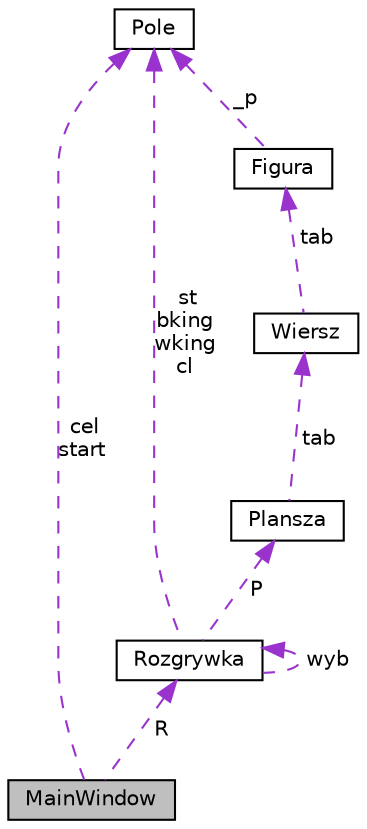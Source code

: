 digraph G
{
  edge [fontname="Helvetica",fontsize="10",labelfontname="Helvetica",labelfontsize="10"];
  node [fontname="Helvetica",fontsize="10",shape=record];
  Node1 [label="MainWindow",height=0.2,width=0.4,color="black", fillcolor="grey75", style="filled" fontcolor="black"];
  Node2 -> Node1 [dir="back",color="darkorchid3",fontsize="10",style="dashed",label=" cel\nstart" ,fontname="Helvetica"];
  Node2 [label="Pole",height=0.2,width=0.4,color="black", fillcolor="white", style="filled",URL="$class_pole.html"];
  Node3 -> Node1 [dir="back",color="darkorchid3",fontsize="10",style="dashed",label=" R" ,fontname="Helvetica"];
  Node3 [label="Rozgrywka",height=0.2,width=0.4,color="black", fillcolor="white", style="filled",URL="$class_rozgrywka.html"];
  Node2 -> Node3 [dir="back",color="darkorchid3",fontsize="10",style="dashed",label=" st\nbking\nwking\ncl" ,fontname="Helvetica"];
  Node3 -> Node3 [dir="back",color="darkorchid3",fontsize="10",style="dashed",label=" wyb" ,fontname="Helvetica"];
  Node4 -> Node3 [dir="back",color="darkorchid3",fontsize="10",style="dashed",label=" P" ,fontname="Helvetica"];
  Node4 [label="Plansza",height=0.2,width=0.4,color="black", fillcolor="white", style="filled",URL="$class_plansza.html"];
  Node5 -> Node4 [dir="back",color="darkorchid3",fontsize="10",style="dashed",label=" tab" ,fontname="Helvetica"];
  Node5 [label="Wiersz",height=0.2,width=0.4,color="black", fillcolor="white", style="filled",URL="$class_wiersz.html"];
  Node6 -> Node5 [dir="back",color="darkorchid3",fontsize="10",style="dashed",label=" tab" ,fontname="Helvetica"];
  Node6 [label="Figura",height=0.2,width=0.4,color="black", fillcolor="white", style="filled",URL="$class_figura.html"];
  Node2 -> Node6 [dir="back",color="darkorchid3",fontsize="10",style="dashed",label=" _p" ,fontname="Helvetica"];
}
